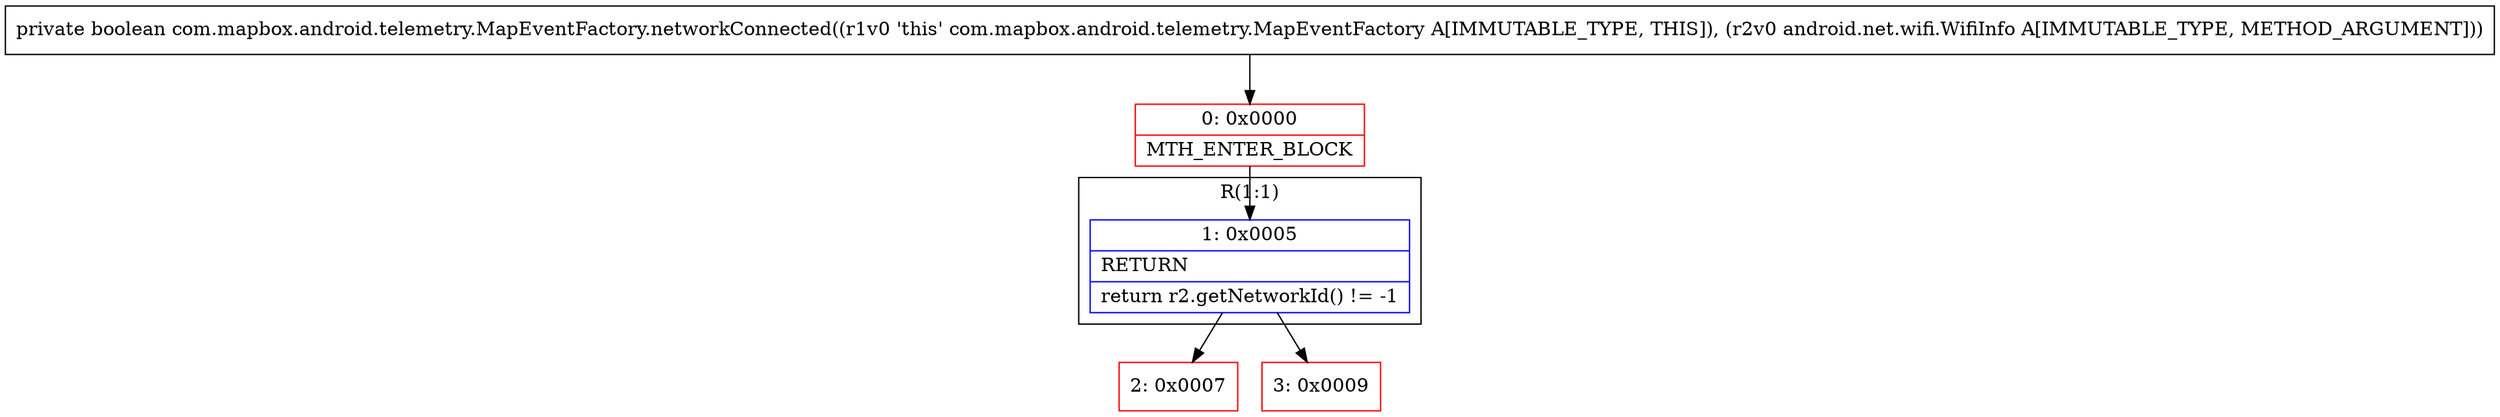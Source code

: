 digraph "CFG forcom.mapbox.android.telemetry.MapEventFactory.networkConnected(Landroid\/net\/wifi\/WifiInfo;)Z" {
subgraph cluster_Region_1608980202 {
label = "R(1:1)";
node [shape=record,color=blue];
Node_1 [shape=record,label="{1\:\ 0x0005|RETURN\l|return r2.getNetworkId() != \-1\l}"];
}
Node_0 [shape=record,color=red,label="{0\:\ 0x0000|MTH_ENTER_BLOCK\l}"];
Node_2 [shape=record,color=red,label="{2\:\ 0x0007}"];
Node_3 [shape=record,color=red,label="{3\:\ 0x0009}"];
MethodNode[shape=record,label="{private boolean com.mapbox.android.telemetry.MapEventFactory.networkConnected((r1v0 'this' com.mapbox.android.telemetry.MapEventFactory A[IMMUTABLE_TYPE, THIS]), (r2v0 android.net.wifi.WifiInfo A[IMMUTABLE_TYPE, METHOD_ARGUMENT])) }"];
MethodNode -> Node_0;
Node_1 -> Node_2;
Node_1 -> Node_3;
Node_0 -> Node_1;
}

